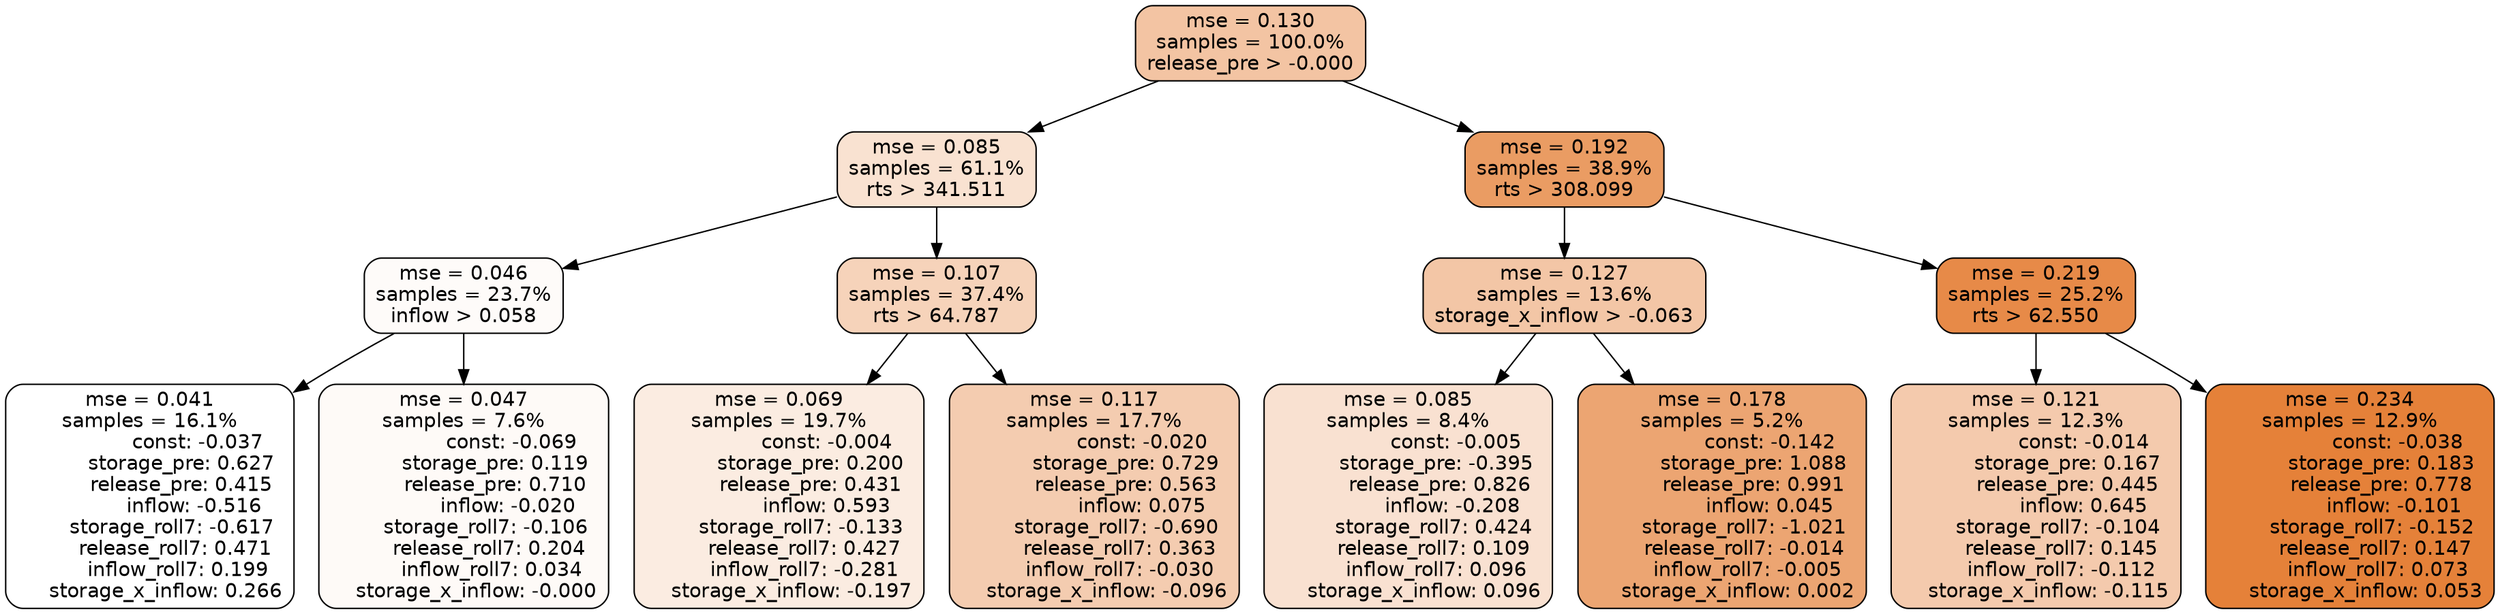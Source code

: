 digraph tree {
node [shape=rectangle, style="filled, rounded", color="black", fontname=helvetica] ;
edge [fontname=helvetica] ;
	"0" [label="mse = 0.130
samples = 100.0%
release_pre > -0.000", fillcolor="#f3c4a3"]
	"1" [label="mse = 0.085
samples = 61.1%
rts > 341.511", fillcolor="#f9e2d1"]
	"8" [label="mse = 0.192
samples = 38.9%
rts > 308.099", fillcolor="#ea9c63"]
	"5" [label="mse = 0.046
samples = 23.7%
inflow > 0.058", fillcolor="#fefbf9"]
	"2" [label="mse = 0.107
samples = 37.4%
rts > 64.787", fillcolor="#f6d3ba"]
	"12" [label="mse = 0.127
samples = 13.6%
storage_x_inflow > -0.063", fillcolor="#f3c6a6"]
	"9" [label="mse = 0.219
samples = 25.2%
rts > 62.550", fillcolor="#e78a48"]
	"6" [label="mse = 0.041
samples = 16.1%
               const: -0.037
          storage_pre: 0.627
          release_pre: 0.415
              inflow: -0.516
       storage_roll7: -0.617
        release_roll7: 0.471
         inflow_roll7: 0.199
     storage_x_inflow: 0.266", fillcolor="#ffffff"]
	"7" [label="mse = 0.047
samples = 7.6%
               const: -0.069
          storage_pre: 0.119
          release_pre: 0.710
              inflow: -0.020
       storage_roll7: -0.106
        release_roll7: 0.204
         inflow_roll7: 0.034
    storage_x_inflow: -0.000", fillcolor="#fefaf7"]
	"3" [label="mse = 0.069
samples = 19.7%
               const: -0.004
          storage_pre: 0.200
          release_pre: 0.431
               inflow: 0.593
       storage_roll7: -0.133
        release_roll7: 0.427
        inflow_roll7: -0.281
    storage_x_inflow: -0.197", fillcolor="#fbece1"]
	"4" [label="mse = 0.117
samples = 17.7%
               const: -0.020
          storage_pre: 0.729
          release_pre: 0.563
               inflow: 0.075
       storage_roll7: -0.690
        release_roll7: 0.363
        inflow_roll7: -0.030
    storage_x_inflow: -0.096", fillcolor="#f4ccb0"]
	"13" [label="mse = 0.085
samples = 8.4%
               const: -0.005
         storage_pre: -0.395
          release_pre: 0.826
              inflow: -0.208
        storage_roll7: 0.424
        release_roll7: 0.109
         inflow_roll7: 0.096
     storage_x_inflow: 0.096", fillcolor="#f9e1d1"]
	"14" [label="mse = 0.178
samples = 5.2%
               const: -0.142
          storage_pre: 1.088
          release_pre: 0.991
               inflow: 0.045
       storage_roll7: -1.021
       release_roll7: -0.014
        inflow_roll7: -0.005
     storage_x_inflow: 0.002", fillcolor="#eca572"]
	"10" [label="mse = 0.121
samples = 12.3%
               const: -0.014
          storage_pre: 0.167
          release_pre: 0.445
               inflow: 0.645
       storage_roll7: -0.104
        release_roll7: 0.145
        inflow_roll7: -0.112
    storage_x_inflow: -0.115", fillcolor="#f4caad"]
	"11" [label="mse = 0.234
samples = 12.9%
               const: -0.038
          storage_pre: 0.183
          release_pre: 0.778
              inflow: -0.101
       storage_roll7: -0.152
        release_roll7: 0.147
         inflow_roll7: 0.073
     storage_x_inflow: 0.053", fillcolor="#e58139"]

	"0" -> "1"
	"0" -> "8"
	"1" -> "2"
	"1" -> "5"
	"8" -> "9"
	"8" -> "12"
	"5" -> "6"
	"5" -> "7"
	"2" -> "3"
	"2" -> "4"
	"12" -> "13"
	"12" -> "14"
	"9" -> "10"
	"9" -> "11"
}